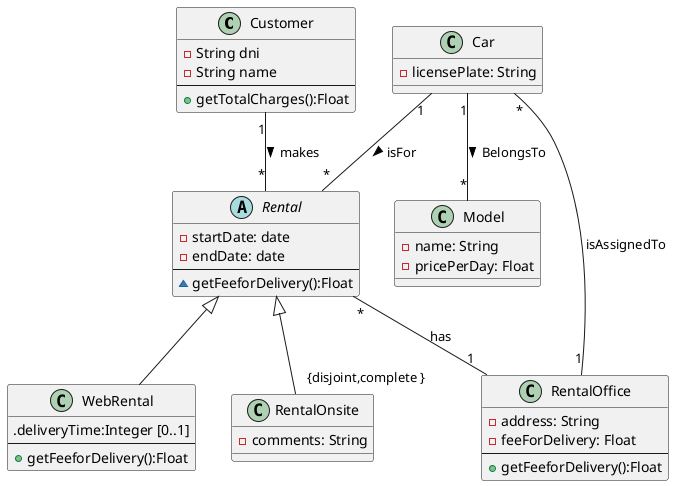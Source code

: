 @startuml

class Customer
{
-String dni
-String name
--
+getTotalCharges():Float
}
abstract class Rental
{
-startDate: date
-endDate: date
--
~getFeeforDelivery():Float
}
class WebRental
{
.deliveryTime:Integer [0..1]
--
+getFeeforDelivery():Float
}
class RentalOnsite
{
-comments: String
}

class Car
{
-licensePlate: String
}
class Model
{
-name: String
-pricePerDay: Float
}

class RentalOffice
{
-address: String
-feeForDelivery: Float
--
+getFeeforDelivery():Float
}


Car "1" -- "*"  Rental : isFor >
Customer "1" -- "*"  Rental : makes >
Car "1" -- "*"  Model : BelongsTo >
Car "*" -- "1" RentalOffice: isAssignedTo
Rental "*" -- "1" RentalOffice: has
Rental <|-- "{disjoint,complete }" RentalOnsite
Rental <|-- WebRental












@enduml